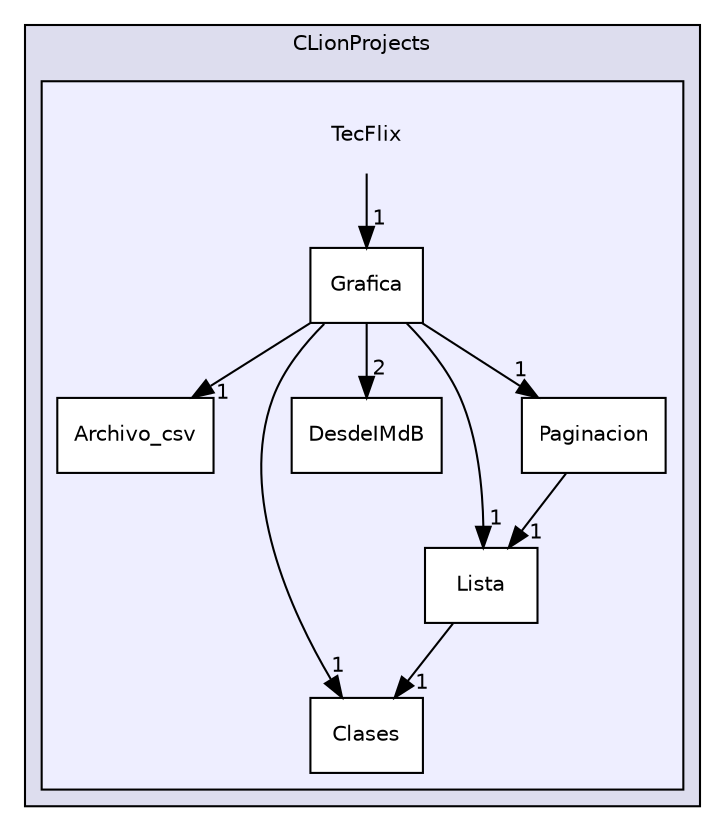 digraph "CLionProjects/TecFlix" {
  compound=true
  node [ fontsize="10", fontname="Helvetica"];
  edge [ labelfontsize="10", labelfontname="Helvetica"];
  subgraph clusterdir_ed353eea8d78a173a119b387b77c750d {
    graph [ bgcolor="#ddddee", pencolor="black", label="CLionProjects" fontname="Helvetica", fontsize="10", URL="dir_ed353eea8d78a173a119b387b77c750d.html"]
  subgraph clusterdir_e6271542b5b9171f02bf46086c0dc39c {
    graph [ bgcolor="#eeeeff", pencolor="black", label="" URL="dir_e6271542b5b9171f02bf46086c0dc39c.html"];
    dir_e6271542b5b9171f02bf46086c0dc39c [shape=plaintext label="TecFlix"];
    dir_f4b8ed4ce09fb6867ce597645188c2ee [shape=box label="Archivo_csv" color="black" fillcolor="white" style="filled" URL="dir_f4b8ed4ce09fb6867ce597645188c2ee.html"];
    dir_0cbfbed1e089dfe7e97ae5e130508a0f [shape=box label="Clases" color="black" fillcolor="white" style="filled" URL="dir_0cbfbed1e089dfe7e97ae5e130508a0f.html"];
    dir_01fa2723fa42de828dc33bd84061fce5 [shape=box label="DesdeIMdB" color="black" fillcolor="white" style="filled" URL="dir_01fa2723fa42de828dc33bd84061fce5.html"];
    dir_f4c64af2dd5dfda14c0c672256777c08 [shape=box label="Grafica" color="black" fillcolor="white" style="filled" URL="dir_f4c64af2dd5dfda14c0c672256777c08.html"];
    dir_98b6ece2d7099668a6b0cef3cef9df79 [shape=box label="Lista" color="black" fillcolor="white" style="filled" URL="dir_98b6ece2d7099668a6b0cef3cef9df79.html"];
    dir_f6b5739164d2d525caafc3dd5c3bb147 [shape=box label="Paginacion" color="black" fillcolor="white" style="filled" URL="dir_f6b5739164d2d525caafc3dd5c3bb147.html"];
  }
  }
  dir_f6b5739164d2d525caafc3dd5c3bb147->dir_98b6ece2d7099668a6b0cef3cef9df79 [headlabel="1", labeldistance=1.5 headhref="dir_000007_000006.html"];
  dir_f4c64af2dd5dfda14c0c672256777c08->dir_f6b5739164d2d525caafc3dd5c3bb147 [headlabel="1", labeldistance=1.5 headhref="dir_000005_000007.html"];
  dir_f4c64af2dd5dfda14c0c672256777c08->dir_0cbfbed1e089dfe7e97ae5e130508a0f [headlabel="1", labeldistance=1.5 headhref="dir_000005_000003.html"];
  dir_f4c64af2dd5dfda14c0c672256777c08->dir_01fa2723fa42de828dc33bd84061fce5 [headlabel="2", labeldistance=1.5 headhref="dir_000005_000004.html"];
  dir_f4c64af2dd5dfda14c0c672256777c08->dir_98b6ece2d7099668a6b0cef3cef9df79 [headlabel="1", labeldistance=1.5 headhref="dir_000005_000006.html"];
  dir_f4c64af2dd5dfda14c0c672256777c08->dir_f4b8ed4ce09fb6867ce597645188c2ee [headlabel="1", labeldistance=1.5 headhref="dir_000005_000002.html"];
  dir_98b6ece2d7099668a6b0cef3cef9df79->dir_0cbfbed1e089dfe7e97ae5e130508a0f [headlabel="1", labeldistance=1.5 headhref="dir_000006_000003.html"];
  dir_e6271542b5b9171f02bf46086c0dc39c->dir_f4c64af2dd5dfda14c0c672256777c08 [headlabel="1", labeldistance=1.5 headhref="dir_000001_000005.html"];
}
